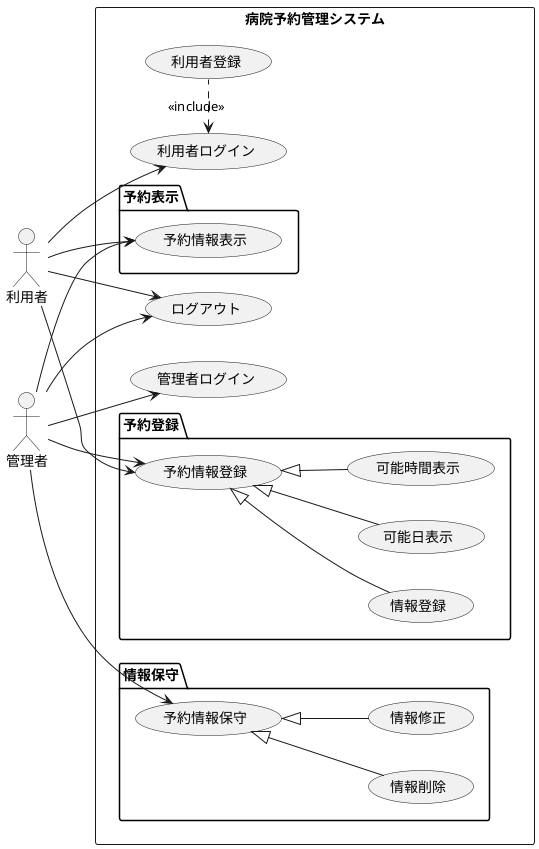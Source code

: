 @startuml ユースケース図
left to right direction
actor 利用者
actor 管理者
rectangle 病院予約管理システム {
    usecase 利用者登録
    usecase 利用者ログイン
    usecase 管理者ログイン
    usecase ログアウト
    利用者ログイン <. 利用者登録 : <<include>>
    利用者 --> 利用者ログイン
    管理者 --> 管理者ログイン
        package 予約登録 {
            usecase 予約情報登録
            usecase 情報登録
            usecase 可能日表示
            usecase 可能時間表示
            予約情報登録 <|-- 情報登録
            予約情報登録 <|-- 可能日表示
            予約情報登録 <|-- 可能時間表示
            利用者 --> 予約情報登録
            管理者 --> 予約情報登録
        }
        package 情報保守 {
            usecase 予約情報保守
            usecase 情報修正
            usecase 情報削除
            予約情報保守 <|-- 情報修正
            予約情報保守 <|-- 情報削除
            管理者 --> 予約情報保守 
        }
    
        package 予約表示 {
            usecase 予約情報表示 
            利用者 -> 予約情報表示
            管理者 --> 予約情報表示
        }
    利用者 --> ログアウト
    管理者 --> ログアウト
}

@endumll